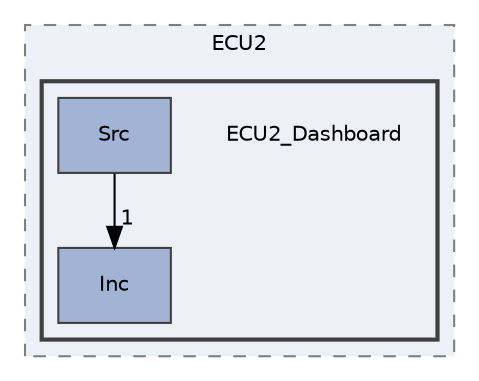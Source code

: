 digraph "Unit_10_SecondTermProject/Unit_10_SecondTermProject/ECU2/ECU2_Dashboard"
{
 // LATEX_PDF_SIZE
  edge [fontname="Helvetica",fontsize="10",labelfontname="Helvetica",labelfontsize="10"];
  node [fontname="Helvetica",fontsize="10",shape=record];
  compound=true
  subgraph clusterdir_702a847f80c2a2d2243101435b9340e9 {
    graph [ bgcolor="#edf0f7", pencolor="grey50", style="filled,dashed,", label="ECU2", fontname="Helvetica", fontsize="10", URL="dir_702a847f80c2a2d2243101435b9340e9.html"]
  subgraph clusterdir_50692e18057b42a48fb8386fba0182a1 {
    graph [ bgcolor="#edf0f7", pencolor="grey25", style="filled,bold,", label="", fontname="Helvetica", fontsize="10", URL="dir_50692e18057b42a48fb8386fba0182a1.html"]
    dir_50692e18057b42a48fb8386fba0182a1 [shape=plaintext, label="ECU2_Dashboard"];
  dir_e92539377af93bf542fbdce6be32f72e [shape=box, label="Inc", style="filled,", fillcolor="#a2b4d6", color="grey25", URL="dir_e92539377af93bf542fbdce6be32f72e.html"];
  dir_47fc55553970669394692059158ab373 [shape=box, label="Src", style="filled,", fillcolor="#a2b4d6", color="grey25", URL="dir_47fc55553970669394692059158ab373.html"];
  }
  }
  dir_47fc55553970669394692059158ab373->dir_e92539377af93bf542fbdce6be32f72e [headlabel="1", labeldistance=1.5 headhref="dir_000020_000012.html"];
}
